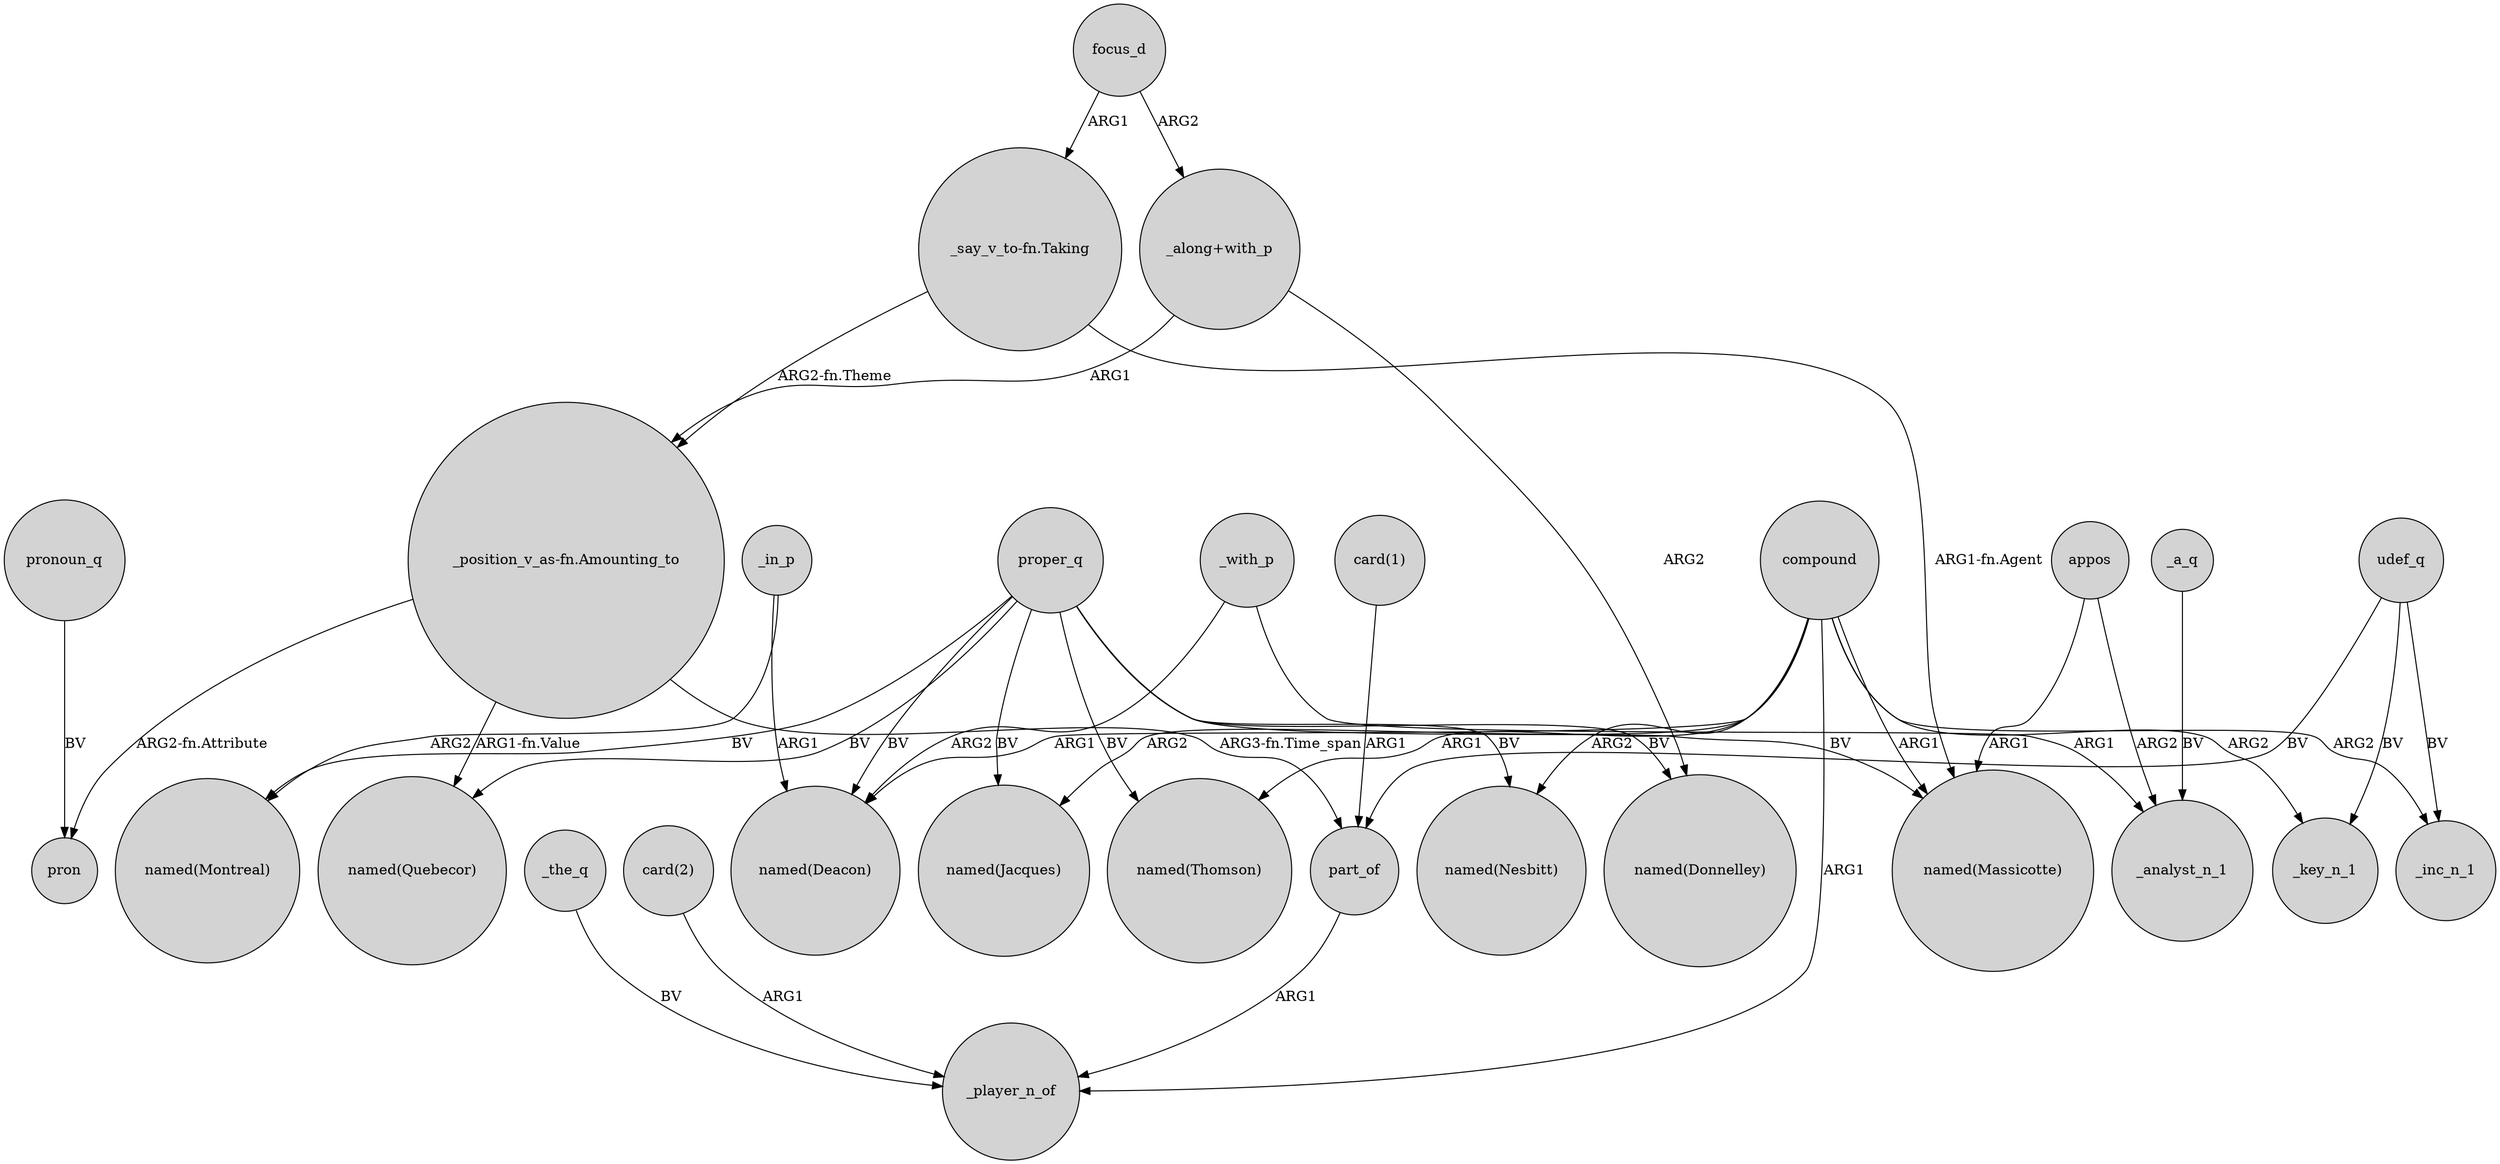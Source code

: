 digraph {
	node [shape=circle style=filled]
	"_position_v_as-fn.Amounting_to" -> pron [label="ARG2-fn.Attribute"]
	compound -> _player_n_of [label=ARG1]
	_in_p -> "named(Deacon)" [label=ARG1]
	proper_q -> "named(Nesbitt)" [label=BV]
	focus_d -> "_say_v_to-fn.Taking" [label=ARG1]
	udef_q -> part_of [label=BV]
	_the_q -> _player_n_of [label=BV]
	_with_p -> _analyst_n_1 [label=ARG1]
	proper_q -> "named(Donnelley)" [label=BV]
	udef_q -> _key_n_1 [label=BV]
	"_along+with_p" -> "_position_v_as-fn.Amounting_to" [label=ARG1]
	compound -> "named(Massicotte)" [label=ARG1]
	part_of -> _player_n_of [label=ARG1]
	"card(1)" -> part_of [label=ARG1]
	proper_q -> "named(Montreal)" [label=BV]
	compound -> "named(Nesbitt)" [label=ARG2]
	_a_q -> _analyst_n_1 [label=BV]
	"_position_v_as-fn.Amounting_to" -> "named(Quebecor)" [label="ARG1-fn.Value"]
	pronoun_q -> pron [label=BV]
	"_say_v_to-fn.Taking" -> "named(Massicotte)" [label="ARG1-fn.Agent"]
	udef_q -> _inc_n_1 [label=BV]
	compound -> "named(Jacques)" [label=ARG2]
	proper_q -> "named(Deacon)" [label=BV]
	compound -> _inc_n_1 [label=ARG2]
	compound -> "named(Deacon)" [label=ARG1]
	appos -> _analyst_n_1 [label=ARG2]
	"card(2)" -> _player_n_of [label=ARG1]
	appos -> "named(Massicotte)" [label=ARG1]
	"_position_v_as-fn.Amounting_to" -> part_of [label="ARG3-fn.Time_span"]
	"_along+with_p" -> "named(Donnelley)" [label=ARG2]
	"_say_v_to-fn.Taking" -> "_position_v_as-fn.Amounting_to" [label="ARG2-fn.Theme"]
	proper_q -> "named(Jacques)" [label=BV]
	proper_q -> "named(Massicotte)" [label=BV]
	compound -> _key_n_1 [label=ARG2]
	_with_p -> "named(Deacon)" [label=ARG2]
	focus_d -> "_along+with_p" [label=ARG2]
	proper_q -> "named(Quebecor)" [label=BV]
	compound -> "named(Thomson)" [label=ARG1]
	proper_q -> "named(Thomson)" [label=BV]
	_in_p -> "named(Montreal)" [label=ARG2]
}

